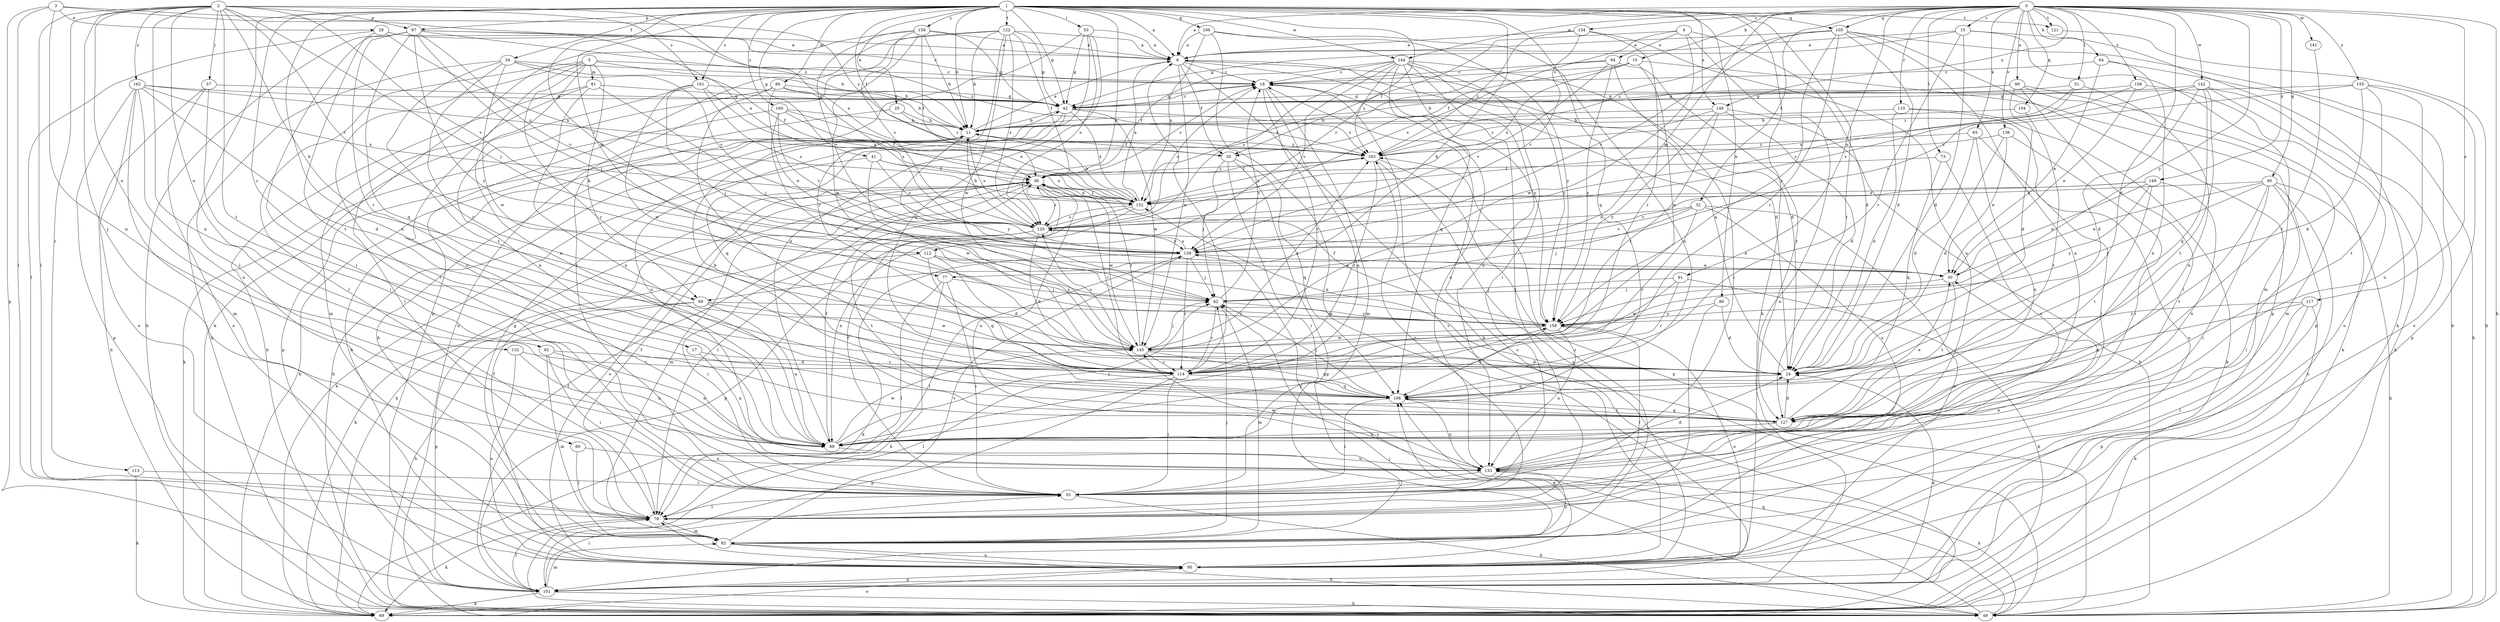 strict digraph  {
0;
1;
2;
3;
4;
5;
6;
10;
11;
15;
17;
18;
24;
25;
29;
30;
32;
34;
35;
36;
40;
41;
42;
49;
51;
53;
55;
57;
60;
62;
64;
65;
68;
69;
73;
76;
77;
80;
81;
82;
86;
88;
90;
91;
92;
94;
95;
97;
101;
104;
105;
106;
108;
110;
112;
113;
114;
117;
120;
121;
122;
127;
132;
133;
134;
136;
139;
141;
142;
144;
145;
148;
149;
152;
155;
156;
158;
159;
160;
161;
162;
163;
0 -> 6  [label=a];
0 -> 10  [label=b];
0 -> 15  [label=c];
0 -> 24  [label=d];
0 -> 32  [label=f];
0 -> 40  [label=g];
0 -> 49  [label=h];
0 -> 51  [label=i];
0 -> 64  [label=k];
0 -> 65  [label=k];
0 -> 73  [label=l];
0 -> 77  [label=m];
0 -> 90  [label=o];
0 -> 91  [label=o];
0 -> 104  [label=q];
0 -> 105  [label=q];
0 -> 110  [label=r];
0 -> 117  [label=s];
0 -> 121  [label=t];
0 -> 134  [label=v];
0 -> 136  [label=v];
0 -> 141  [label=w];
0 -> 142  [label=w];
0 -> 144  [label=w];
0 -> 148  [label=x];
0 -> 149  [label=x];
0 -> 155  [label=y];
0 -> 156  [label=y];
0 -> 158  [label=y];
1 -> 6  [label=a];
1 -> 11  [label=b];
1 -> 17  [label=c];
1 -> 25  [label=e];
1 -> 34  [label=f];
1 -> 35  [label=f];
1 -> 41  [label=g];
1 -> 42  [label=g];
1 -> 49  [label=h];
1 -> 53  [label=i];
1 -> 68  [label=k];
1 -> 76  [label=l];
1 -> 77  [label=m];
1 -> 80  [label=m];
1 -> 86  [label=n];
1 -> 88  [label=n];
1 -> 97  [label=p];
1 -> 105  [label=q];
1 -> 106  [label=q];
1 -> 108  [label=q];
1 -> 112  [label=r];
1 -> 120  [label=s];
1 -> 121  [label=t];
1 -> 122  [label=t];
1 -> 127  [label=t];
1 -> 139  [label=v];
1 -> 144  [label=w];
1 -> 149  [label=x];
1 -> 159  [label=z];
1 -> 160  [label=z];
1 -> 161  [label=z];
2 -> 57  [label=j];
2 -> 60  [label=j];
2 -> 62  [label=j];
2 -> 68  [label=k];
2 -> 76  [label=l];
2 -> 88  [label=n];
2 -> 92  [label=o];
2 -> 97  [label=p];
2 -> 112  [label=r];
2 -> 113  [label=r];
2 -> 127  [label=t];
2 -> 132  [label=u];
2 -> 139  [label=v];
2 -> 152  [label=x];
2 -> 161  [label=z];
2 -> 162  [label=z];
3 -> 29  [label=e];
3 -> 76  [label=l];
3 -> 88  [label=n];
3 -> 101  [label=p];
3 -> 152  [label=x];
3 -> 163  [label=z];
4 -> 24  [label=d];
4 -> 35  [label=f];
4 -> 94  [label=o];
4 -> 95  [label=o];
4 -> 120  [label=s];
4 -> 145  [label=w];
5 -> 11  [label=b];
5 -> 18  [label=c];
5 -> 55  [label=i];
5 -> 68  [label=k];
5 -> 76  [label=l];
5 -> 81  [label=m];
5 -> 88  [label=n];
5 -> 114  [label=r];
5 -> 133  [label=u];
6 -> 18  [label=c];
6 -> 24  [label=d];
6 -> 35  [label=f];
6 -> 49  [label=h];
6 -> 145  [label=w];
6 -> 158  [label=y];
10 -> 18  [label=c];
10 -> 35  [label=f];
10 -> 101  [label=p];
10 -> 145  [label=w];
10 -> 152  [label=x];
11 -> 6  [label=a];
11 -> 35  [label=f];
11 -> 69  [label=k];
11 -> 120  [label=s];
11 -> 158  [label=y];
11 -> 163  [label=z];
15 -> 6  [label=a];
15 -> 24  [label=d];
15 -> 42  [label=g];
15 -> 69  [label=k];
15 -> 82  [label=m];
15 -> 114  [label=r];
17 -> 88  [label=n];
17 -> 114  [label=r];
18 -> 42  [label=g];
18 -> 82  [label=m];
18 -> 88  [label=n];
18 -> 114  [label=r];
18 -> 133  [label=u];
24 -> 6  [label=a];
24 -> 108  [label=q];
24 -> 152  [label=x];
25 -> 11  [label=b];
25 -> 101  [label=p];
25 -> 163  [label=z];
29 -> 6  [label=a];
29 -> 18  [label=c];
29 -> 76  [label=l];
29 -> 127  [label=t];
29 -> 152  [label=x];
30 -> 62  [label=j];
30 -> 127  [label=t];
32 -> 62  [label=j];
32 -> 95  [label=o];
32 -> 114  [label=r];
32 -> 120  [label=s];
32 -> 133  [label=u];
32 -> 139  [label=v];
34 -> 18  [label=c];
34 -> 36  [label=f];
34 -> 49  [label=h];
34 -> 114  [label=r];
34 -> 120  [label=s];
34 -> 127  [label=t];
34 -> 145  [label=w];
35 -> 55  [label=i];
35 -> 62  [label=j];
35 -> 101  [label=p];
35 -> 108  [label=q];
36 -> 18  [label=c];
36 -> 69  [label=k];
36 -> 76  [label=l];
36 -> 82  [label=m];
36 -> 95  [label=o];
36 -> 114  [label=r];
36 -> 120  [label=s];
36 -> 133  [label=u];
36 -> 145  [label=w];
36 -> 152  [label=x];
36 -> 163  [label=z];
40 -> 30  [label=e];
40 -> 49  [label=h];
40 -> 55  [label=i];
40 -> 76  [label=l];
40 -> 95  [label=o];
40 -> 127  [label=t];
40 -> 152  [label=x];
40 -> 158  [label=y];
41 -> 36  [label=f];
41 -> 69  [label=k];
41 -> 120  [label=s];
41 -> 145  [label=w];
41 -> 152  [label=x];
42 -> 11  [label=b];
42 -> 18  [label=c];
42 -> 108  [label=q];
42 -> 133  [label=u];
42 -> 145  [label=w];
42 -> 152  [label=x];
42 -> 163  [label=z];
49 -> 11  [label=b];
49 -> 62  [label=j];
49 -> 108  [label=q];
49 -> 139  [label=v];
51 -> 42  [label=g];
51 -> 88  [label=n];
51 -> 120  [label=s];
51 -> 163  [label=z];
53 -> 6  [label=a];
53 -> 42  [label=g];
53 -> 55  [label=i];
53 -> 88  [label=n];
53 -> 108  [label=q];
53 -> 120  [label=s];
55 -> 36  [label=f];
55 -> 49  [label=h];
55 -> 76  [label=l];
57 -> 42  [label=g];
57 -> 49  [label=h];
57 -> 55  [label=i];
57 -> 95  [label=o];
60 -> 76  [label=l];
60 -> 133  [label=u];
62 -> 18  [label=c];
62 -> 82  [label=m];
62 -> 114  [label=r];
62 -> 158  [label=y];
64 -> 18  [label=c];
64 -> 30  [label=e];
64 -> 49  [label=h];
64 -> 88  [label=n];
65 -> 24  [label=d];
65 -> 55  [label=i];
65 -> 88  [label=n];
65 -> 163  [label=z];
68 -> 49  [label=h];
68 -> 88  [label=n];
68 -> 101  [label=p];
68 -> 145  [label=w];
68 -> 158  [label=y];
69 -> 18  [label=c];
69 -> 95  [label=o];
73 -> 36  [label=f];
73 -> 108  [label=q];
73 -> 133  [label=u];
76 -> 36  [label=f];
76 -> 69  [label=k];
76 -> 82  [label=m];
76 -> 163  [label=z];
77 -> 49  [label=h];
77 -> 55  [label=i];
77 -> 62  [label=j];
77 -> 76  [label=l];
80 -> 11  [label=b];
80 -> 30  [label=e];
80 -> 42  [label=g];
80 -> 88  [label=n];
80 -> 114  [label=r];
80 -> 120  [label=s];
81 -> 42  [label=g];
81 -> 49  [label=h];
81 -> 62  [label=j];
81 -> 82  [label=m];
81 -> 88  [label=n];
82 -> 11  [label=b];
82 -> 30  [label=e];
82 -> 42  [label=g];
82 -> 49  [label=h];
82 -> 62  [label=j];
82 -> 95  [label=o];
82 -> 133  [label=u];
82 -> 139  [label=v];
82 -> 163  [label=z];
86 -> 24  [label=d];
86 -> 76  [label=l];
86 -> 158  [label=y];
88 -> 36  [label=f];
88 -> 62  [label=j];
88 -> 133  [label=u];
88 -> 145  [label=w];
88 -> 158  [label=y];
90 -> 11  [label=b];
90 -> 24  [label=d];
90 -> 42  [label=g];
90 -> 55  [label=i];
90 -> 69  [label=k];
90 -> 82  [label=m];
91 -> 62  [label=j];
91 -> 69  [label=k];
91 -> 114  [label=r];
91 -> 145  [label=w];
92 -> 24  [label=d];
92 -> 55  [label=i];
92 -> 82  [label=m];
92 -> 88  [label=n];
94 -> 18  [label=c];
94 -> 55  [label=i];
94 -> 127  [label=t];
94 -> 139  [label=v];
94 -> 152  [label=x];
94 -> 158  [label=y];
95 -> 11  [label=b];
95 -> 18  [label=c];
95 -> 36  [label=f];
95 -> 76  [label=l];
95 -> 101  [label=p];
95 -> 108  [label=q];
97 -> 6  [label=a];
97 -> 11  [label=b];
97 -> 49  [label=h];
97 -> 55  [label=i];
97 -> 62  [label=j];
97 -> 108  [label=q];
97 -> 114  [label=r];
97 -> 139  [label=v];
97 -> 158  [label=y];
97 -> 163  [label=z];
101 -> 24  [label=d];
101 -> 36  [label=f];
101 -> 49  [label=h];
101 -> 55  [label=i];
101 -> 69  [label=k];
101 -> 76  [label=l];
101 -> 82  [label=m];
104 -> 11  [label=b];
104 -> 127  [label=t];
105 -> 6  [label=a];
105 -> 24  [label=d];
105 -> 49  [label=h];
105 -> 101  [label=p];
105 -> 114  [label=r];
105 -> 133  [label=u];
105 -> 139  [label=v];
105 -> 158  [label=y];
105 -> 163  [label=z];
106 -> 6  [label=a];
106 -> 88  [label=n];
106 -> 101  [label=p];
106 -> 152  [label=x];
106 -> 158  [label=y];
108 -> 11  [label=b];
108 -> 55  [label=i];
108 -> 62  [label=j];
108 -> 127  [label=t];
108 -> 133  [label=u];
110 -> 11  [label=b];
110 -> 24  [label=d];
110 -> 69  [label=k];
110 -> 95  [label=o];
112 -> 24  [label=d];
112 -> 30  [label=e];
112 -> 55  [label=i];
112 -> 108  [label=q];
112 -> 158  [label=y];
113 -> 55  [label=i];
113 -> 69  [label=k];
114 -> 6  [label=a];
114 -> 55  [label=i];
114 -> 76  [label=l];
114 -> 101  [label=p];
114 -> 108  [label=q];
117 -> 69  [label=k];
117 -> 76  [label=l];
117 -> 101  [label=p];
117 -> 108  [label=q];
117 -> 158  [label=y];
120 -> 11  [label=b];
120 -> 18  [label=c];
120 -> 24  [label=d];
120 -> 30  [label=e];
120 -> 69  [label=k];
120 -> 127  [label=t];
120 -> 139  [label=v];
121 -> 49  [label=h];
122 -> 6  [label=a];
122 -> 11  [label=b];
122 -> 36  [label=f];
122 -> 42  [label=g];
122 -> 49  [label=h];
122 -> 101  [label=p];
122 -> 114  [label=r];
122 -> 120  [label=s];
122 -> 145  [label=w];
127 -> 24  [label=d];
127 -> 30  [label=e];
127 -> 88  [label=n];
127 -> 108  [label=q];
132 -> 88  [label=n];
132 -> 95  [label=o];
132 -> 114  [label=r];
133 -> 24  [label=d];
133 -> 49  [label=h];
133 -> 55  [label=i];
133 -> 145  [label=w];
134 -> 6  [label=a];
134 -> 114  [label=r];
134 -> 133  [label=u];
134 -> 139  [label=v];
134 -> 163  [label=z];
136 -> 24  [label=d];
136 -> 30  [label=e];
136 -> 55  [label=i];
136 -> 163  [label=z];
139 -> 30  [label=e];
139 -> 62  [label=j];
139 -> 69  [label=k];
139 -> 76  [label=l];
139 -> 114  [label=r];
139 -> 120  [label=s];
141 -> 127  [label=t];
142 -> 24  [label=d];
142 -> 42  [label=g];
142 -> 69  [label=k];
142 -> 95  [label=o];
142 -> 108  [label=q];
142 -> 120  [label=s];
142 -> 127  [label=t];
144 -> 18  [label=c];
144 -> 24  [label=d];
144 -> 36  [label=f];
144 -> 55  [label=i];
144 -> 76  [label=l];
144 -> 108  [label=q];
144 -> 120  [label=s];
144 -> 133  [label=u];
144 -> 139  [label=v];
144 -> 158  [label=y];
144 -> 163  [label=z];
145 -> 24  [label=d];
145 -> 36  [label=f];
145 -> 62  [label=j];
145 -> 108  [label=q];
145 -> 114  [label=r];
145 -> 120  [label=s];
145 -> 163  [label=z];
148 -> 30  [label=e];
148 -> 88  [label=n];
148 -> 127  [label=t];
148 -> 139  [label=v];
148 -> 152  [label=x];
148 -> 158  [label=y];
149 -> 11  [label=b];
149 -> 24  [label=d];
149 -> 49  [label=h];
149 -> 114  [label=r];
149 -> 158  [label=y];
149 -> 163  [label=z];
152 -> 6  [label=a];
152 -> 11  [label=b];
152 -> 36  [label=f];
152 -> 88  [label=n];
152 -> 101  [label=p];
152 -> 120  [label=s];
155 -> 24  [label=d];
155 -> 42  [label=g];
155 -> 101  [label=p];
155 -> 127  [label=t];
155 -> 133  [label=u];
155 -> 139  [label=v];
156 -> 30  [label=e];
156 -> 42  [label=g];
156 -> 95  [label=o];
156 -> 152  [label=x];
158 -> 36  [label=f];
158 -> 76  [label=l];
158 -> 95  [label=o];
158 -> 108  [label=q];
158 -> 133  [label=u];
158 -> 145  [label=w];
159 -> 6  [label=a];
159 -> 11  [label=b];
159 -> 36  [label=f];
159 -> 42  [label=g];
159 -> 69  [label=k];
159 -> 120  [label=s];
159 -> 139  [label=v];
159 -> 145  [label=w];
160 -> 11  [label=b];
160 -> 36  [label=f];
160 -> 69  [label=k];
160 -> 139  [label=v];
160 -> 145  [label=w];
160 -> 152  [label=x];
161 -> 42  [label=g];
161 -> 62  [label=j];
161 -> 76  [label=l];
161 -> 120  [label=s];
161 -> 145  [label=w];
161 -> 152  [label=x];
162 -> 24  [label=d];
162 -> 42  [label=g];
162 -> 82  [label=m];
162 -> 95  [label=o];
162 -> 101  [label=p];
162 -> 133  [label=u];
162 -> 152  [label=x];
162 -> 163  [label=z];
163 -> 36  [label=f];
163 -> 95  [label=o];
163 -> 101  [label=p];
163 -> 114  [label=r];
163 -> 152  [label=x];
}
